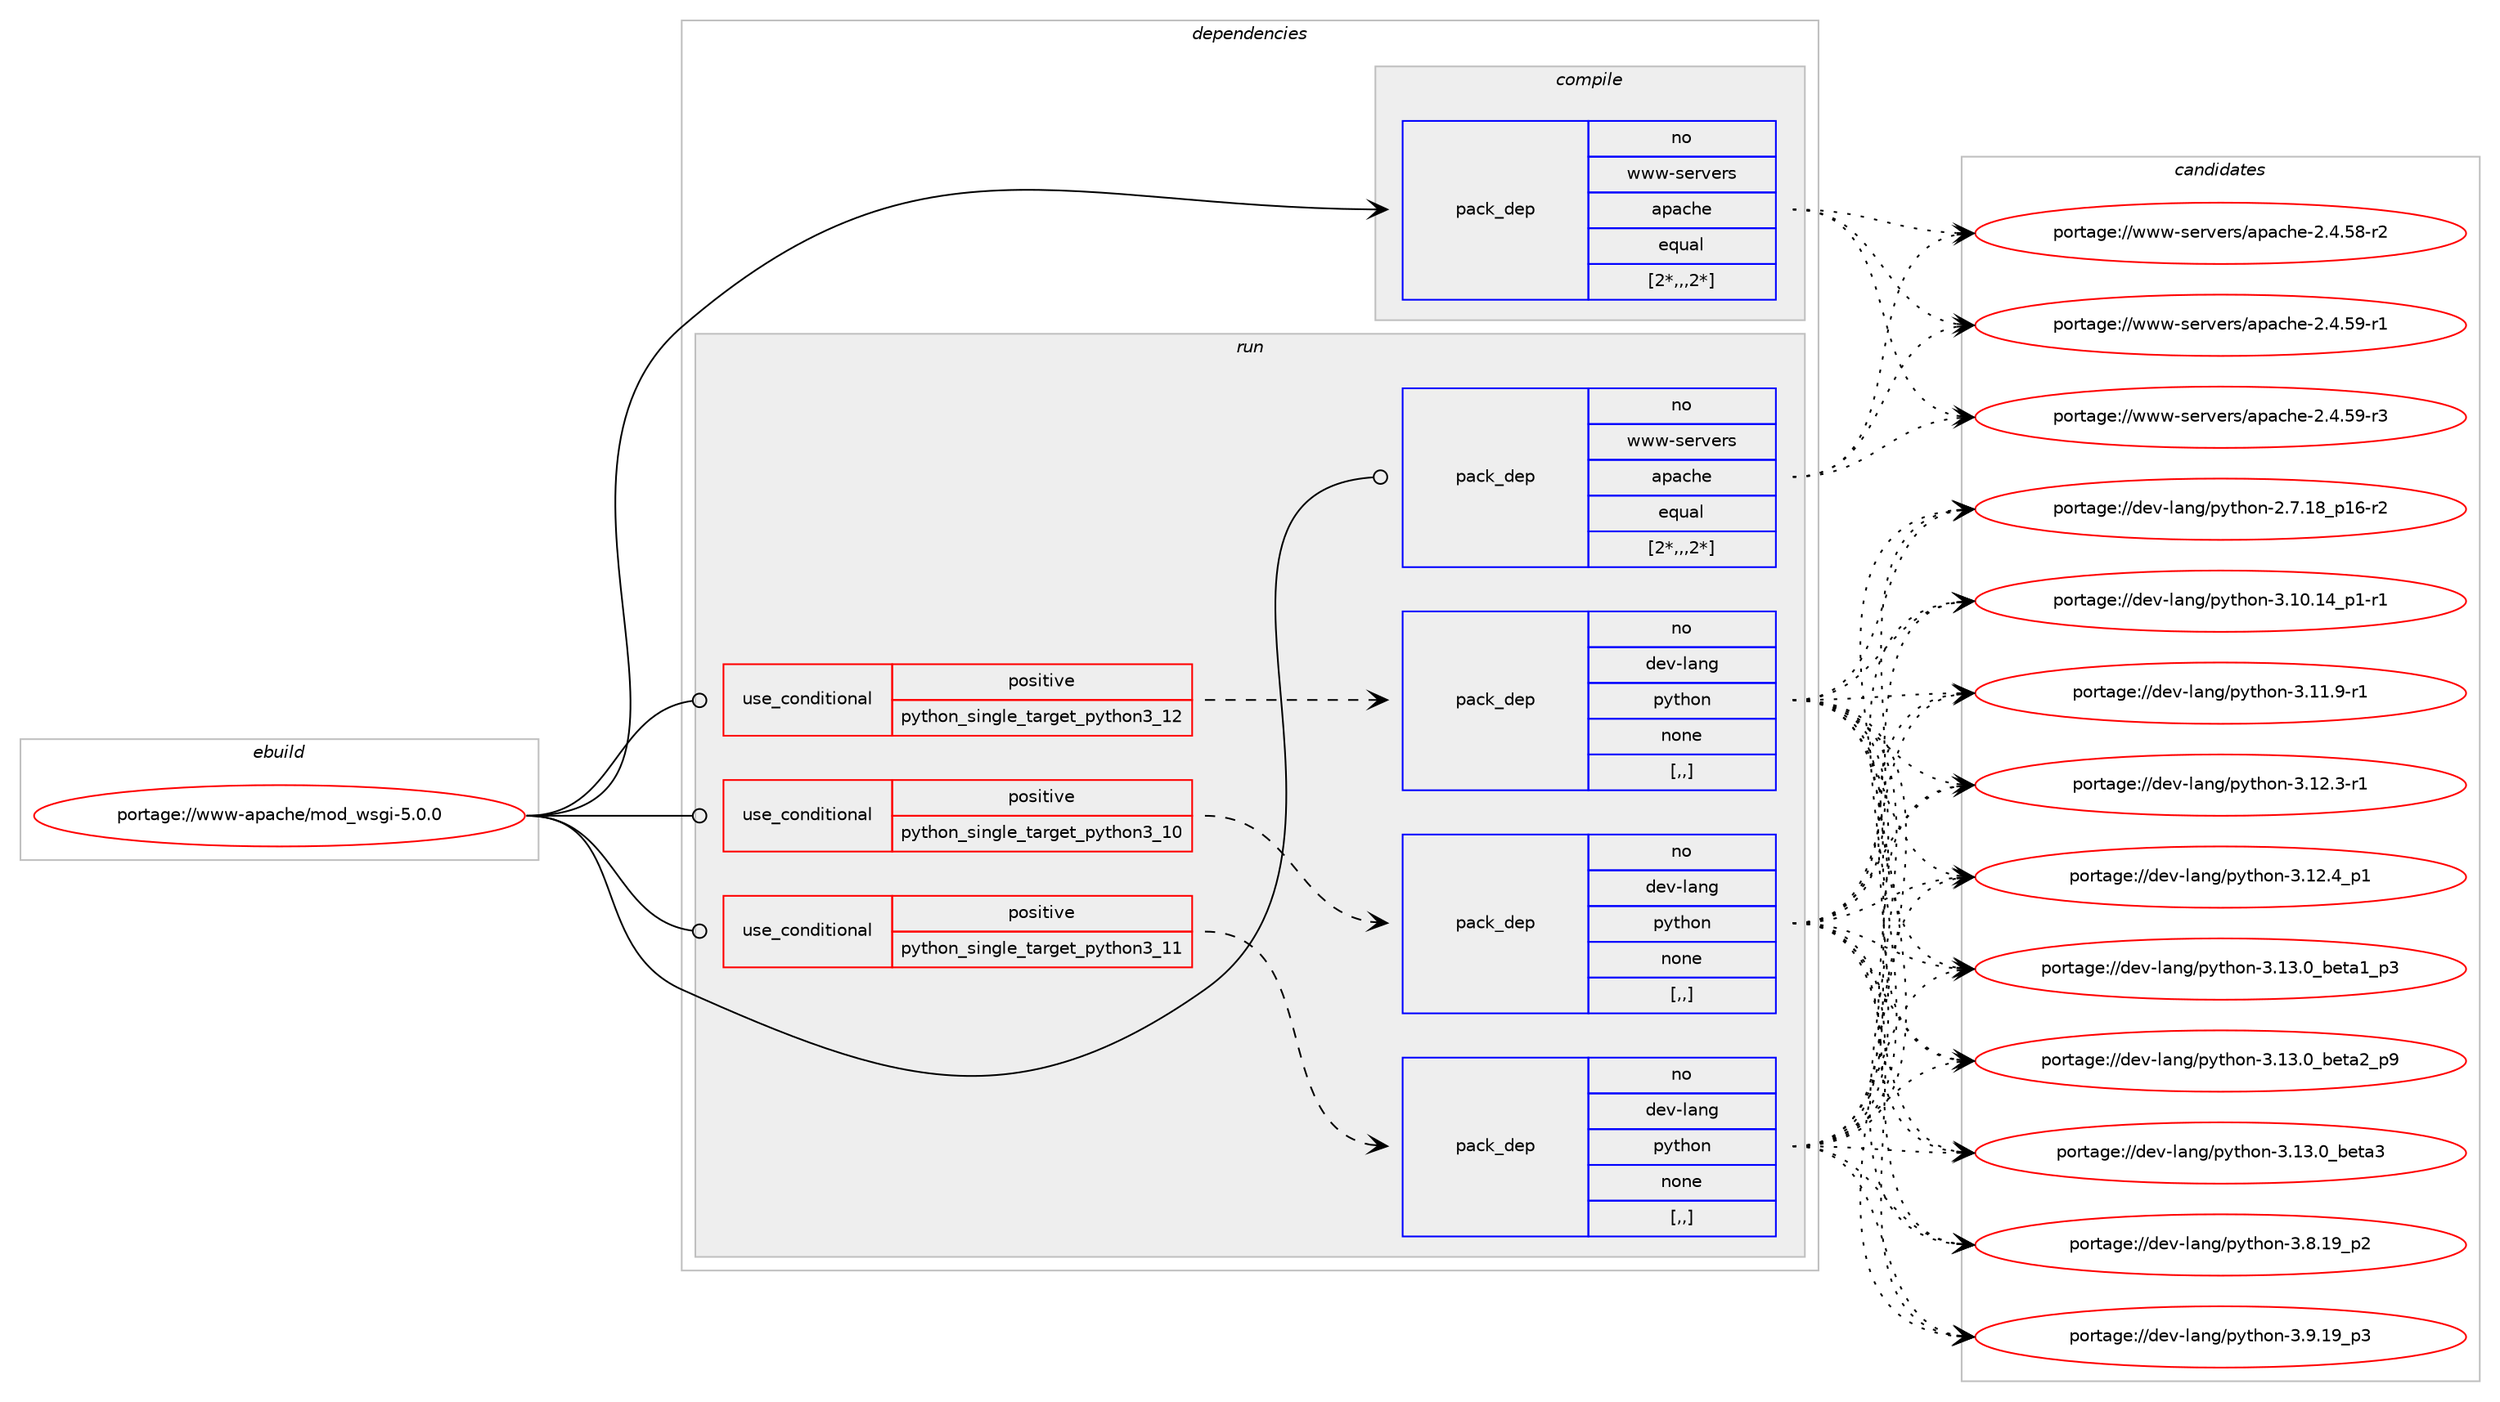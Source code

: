 digraph prolog {

# *************
# Graph options
# *************

newrank=true;
concentrate=true;
compound=true;
graph [rankdir=LR,fontname=Helvetica,fontsize=10,ranksep=1.5];#, ranksep=2.5, nodesep=0.2];
edge  [arrowhead=vee];
node  [fontname=Helvetica,fontsize=10];

# **********
# The ebuild
# **********

subgraph cluster_leftcol {
color=gray;
rank=same;
label=<<i>ebuild</i>>;
id [label="portage://www-apache/mod_wsgi-5.0.0", color=red, width=4, href="../www-apache/mod_wsgi-5.0.0.svg"];
}

# ****************
# The dependencies
# ****************

subgraph cluster_midcol {
color=gray;
label=<<i>dependencies</i>>;
subgraph cluster_compile {
fillcolor="#eeeeee";
style=filled;
label=<<i>compile</i>>;
subgraph pack316609 {
dependency435739 [label=<<TABLE BORDER="0" CELLBORDER="1" CELLSPACING="0" CELLPADDING="4" WIDTH="220"><TR><TD ROWSPAN="6" CELLPADDING="30">pack_dep</TD></TR><TR><TD WIDTH="110">no</TD></TR><TR><TD>www-servers</TD></TR><TR><TD>apache</TD></TR><TR><TD>equal</TD></TR><TR><TD>[2*,,,2*]</TD></TR></TABLE>>, shape=none, color=blue];
}
id:e -> dependency435739:w [weight=20,style="solid",arrowhead="vee"];
}
subgraph cluster_compileandrun {
fillcolor="#eeeeee";
style=filled;
label=<<i>compile and run</i>>;
}
subgraph cluster_run {
fillcolor="#eeeeee";
style=filled;
label=<<i>run</i>>;
subgraph cond115961 {
dependency435740 [label=<<TABLE BORDER="0" CELLBORDER="1" CELLSPACING="0" CELLPADDING="4"><TR><TD ROWSPAN="3" CELLPADDING="10">use_conditional</TD></TR><TR><TD>positive</TD></TR><TR><TD>python_single_target_python3_10</TD></TR></TABLE>>, shape=none, color=red];
subgraph pack316610 {
dependency435741 [label=<<TABLE BORDER="0" CELLBORDER="1" CELLSPACING="0" CELLPADDING="4" WIDTH="220"><TR><TD ROWSPAN="6" CELLPADDING="30">pack_dep</TD></TR><TR><TD WIDTH="110">no</TD></TR><TR><TD>dev-lang</TD></TR><TR><TD>python</TD></TR><TR><TD>none</TD></TR><TR><TD>[,,]</TD></TR></TABLE>>, shape=none, color=blue];
}
dependency435740:e -> dependency435741:w [weight=20,style="dashed",arrowhead="vee"];
}
id:e -> dependency435740:w [weight=20,style="solid",arrowhead="odot"];
subgraph cond115962 {
dependency435742 [label=<<TABLE BORDER="0" CELLBORDER="1" CELLSPACING="0" CELLPADDING="4"><TR><TD ROWSPAN="3" CELLPADDING="10">use_conditional</TD></TR><TR><TD>positive</TD></TR><TR><TD>python_single_target_python3_11</TD></TR></TABLE>>, shape=none, color=red];
subgraph pack316611 {
dependency435743 [label=<<TABLE BORDER="0" CELLBORDER="1" CELLSPACING="0" CELLPADDING="4" WIDTH="220"><TR><TD ROWSPAN="6" CELLPADDING="30">pack_dep</TD></TR><TR><TD WIDTH="110">no</TD></TR><TR><TD>dev-lang</TD></TR><TR><TD>python</TD></TR><TR><TD>none</TD></TR><TR><TD>[,,]</TD></TR></TABLE>>, shape=none, color=blue];
}
dependency435742:e -> dependency435743:w [weight=20,style="dashed",arrowhead="vee"];
}
id:e -> dependency435742:w [weight=20,style="solid",arrowhead="odot"];
subgraph cond115963 {
dependency435744 [label=<<TABLE BORDER="0" CELLBORDER="1" CELLSPACING="0" CELLPADDING="4"><TR><TD ROWSPAN="3" CELLPADDING="10">use_conditional</TD></TR><TR><TD>positive</TD></TR><TR><TD>python_single_target_python3_12</TD></TR></TABLE>>, shape=none, color=red];
subgraph pack316612 {
dependency435745 [label=<<TABLE BORDER="0" CELLBORDER="1" CELLSPACING="0" CELLPADDING="4" WIDTH="220"><TR><TD ROWSPAN="6" CELLPADDING="30">pack_dep</TD></TR><TR><TD WIDTH="110">no</TD></TR><TR><TD>dev-lang</TD></TR><TR><TD>python</TD></TR><TR><TD>none</TD></TR><TR><TD>[,,]</TD></TR></TABLE>>, shape=none, color=blue];
}
dependency435744:e -> dependency435745:w [weight=20,style="dashed",arrowhead="vee"];
}
id:e -> dependency435744:w [weight=20,style="solid",arrowhead="odot"];
subgraph pack316613 {
dependency435746 [label=<<TABLE BORDER="0" CELLBORDER="1" CELLSPACING="0" CELLPADDING="4" WIDTH="220"><TR><TD ROWSPAN="6" CELLPADDING="30">pack_dep</TD></TR><TR><TD WIDTH="110">no</TD></TR><TR><TD>www-servers</TD></TR><TR><TD>apache</TD></TR><TR><TD>equal</TD></TR><TR><TD>[2*,,,2*]</TD></TR></TABLE>>, shape=none, color=blue];
}
id:e -> dependency435746:w [weight=20,style="solid",arrowhead="odot"];
}
}

# **************
# The candidates
# **************

subgraph cluster_choices {
rank=same;
color=gray;
label=<<i>candidates</i>>;

subgraph choice316609 {
color=black;
nodesep=1;
choice1191191194511510111411810111411547971129799104101455046524653564511450 [label="portage://www-servers/apache-2.4.58-r2", color=red, width=4,href="../www-servers/apache-2.4.58-r2.svg"];
choice1191191194511510111411810111411547971129799104101455046524653574511449 [label="portage://www-servers/apache-2.4.59-r1", color=red, width=4,href="../www-servers/apache-2.4.59-r1.svg"];
choice1191191194511510111411810111411547971129799104101455046524653574511451 [label="portage://www-servers/apache-2.4.59-r3", color=red, width=4,href="../www-servers/apache-2.4.59-r3.svg"];
dependency435739:e -> choice1191191194511510111411810111411547971129799104101455046524653564511450:w [style=dotted,weight="100"];
dependency435739:e -> choice1191191194511510111411810111411547971129799104101455046524653574511449:w [style=dotted,weight="100"];
dependency435739:e -> choice1191191194511510111411810111411547971129799104101455046524653574511451:w [style=dotted,weight="100"];
}
subgraph choice316610 {
color=black;
nodesep=1;
choice100101118451089711010347112121116104111110455046554649569511249544511450 [label="portage://dev-lang/python-2.7.18_p16-r2", color=red, width=4,href="../dev-lang/python-2.7.18_p16-r2.svg"];
choice100101118451089711010347112121116104111110455146494846495295112494511449 [label="portage://dev-lang/python-3.10.14_p1-r1", color=red, width=4,href="../dev-lang/python-3.10.14_p1-r1.svg"];
choice100101118451089711010347112121116104111110455146494946574511449 [label="portage://dev-lang/python-3.11.9-r1", color=red, width=4,href="../dev-lang/python-3.11.9-r1.svg"];
choice100101118451089711010347112121116104111110455146495046514511449 [label="portage://dev-lang/python-3.12.3-r1", color=red, width=4,href="../dev-lang/python-3.12.3-r1.svg"];
choice100101118451089711010347112121116104111110455146495046529511249 [label="portage://dev-lang/python-3.12.4_p1", color=red, width=4,href="../dev-lang/python-3.12.4_p1.svg"];
choice10010111845108971101034711212111610411111045514649514648959810111697499511251 [label="portage://dev-lang/python-3.13.0_beta1_p3", color=red, width=4,href="../dev-lang/python-3.13.0_beta1_p3.svg"];
choice10010111845108971101034711212111610411111045514649514648959810111697509511257 [label="portage://dev-lang/python-3.13.0_beta2_p9", color=red, width=4,href="../dev-lang/python-3.13.0_beta2_p9.svg"];
choice1001011184510897110103471121211161041111104551464951464895981011169751 [label="portage://dev-lang/python-3.13.0_beta3", color=red, width=4,href="../dev-lang/python-3.13.0_beta3.svg"];
choice100101118451089711010347112121116104111110455146564649579511250 [label="portage://dev-lang/python-3.8.19_p2", color=red, width=4,href="../dev-lang/python-3.8.19_p2.svg"];
choice100101118451089711010347112121116104111110455146574649579511251 [label="portage://dev-lang/python-3.9.19_p3", color=red, width=4,href="../dev-lang/python-3.9.19_p3.svg"];
dependency435741:e -> choice100101118451089711010347112121116104111110455046554649569511249544511450:w [style=dotted,weight="100"];
dependency435741:e -> choice100101118451089711010347112121116104111110455146494846495295112494511449:w [style=dotted,weight="100"];
dependency435741:e -> choice100101118451089711010347112121116104111110455146494946574511449:w [style=dotted,weight="100"];
dependency435741:e -> choice100101118451089711010347112121116104111110455146495046514511449:w [style=dotted,weight="100"];
dependency435741:e -> choice100101118451089711010347112121116104111110455146495046529511249:w [style=dotted,weight="100"];
dependency435741:e -> choice10010111845108971101034711212111610411111045514649514648959810111697499511251:w [style=dotted,weight="100"];
dependency435741:e -> choice10010111845108971101034711212111610411111045514649514648959810111697509511257:w [style=dotted,weight="100"];
dependency435741:e -> choice1001011184510897110103471121211161041111104551464951464895981011169751:w [style=dotted,weight="100"];
dependency435741:e -> choice100101118451089711010347112121116104111110455146564649579511250:w [style=dotted,weight="100"];
dependency435741:e -> choice100101118451089711010347112121116104111110455146574649579511251:w [style=dotted,weight="100"];
}
subgraph choice316611 {
color=black;
nodesep=1;
choice100101118451089711010347112121116104111110455046554649569511249544511450 [label="portage://dev-lang/python-2.7.18_p16-r2", color=red, width=4,href="../dev-lang/python-2.7.18_p16-r2.svg"];
choice100101118451089711010347112121116104111110455146494846495295112494511449 [label="portage://dev-lang/python-3.10.14_p1-r1", color=red, width=4,href="../dev-lang/python-3.10.14_p1-r1.svg"];
choice100101118451089711010347112121116104111110455146494946574511449 [label="portage://dev-lang/python-3.11.9-r1", color=red, width=4,href="../dev-lang/python-3.11.9-r1.svg"];
choice100101118451089711010347112121116104111110455146495046514511449 [label="portage://dev-lang/python-3.12.3-r1", color=red, width=4,href="../dev-lang/python-3.12.3-r1.svg"];
choice100101118451089711010347112121116104111110455146495046529511249 [label="portage://dev-lang/python-3.12.4_p1", color=red, width=4,href="../dev-lang/python-3.12.4_p1.svg"];
choice10010111845108971101034711212111610411111045514649514648959810111697499511251 [label="portage://dev-lang/python-3.13.0_beta1_p3", color=red, width=4,href="../dev-lang/python-3.13.0_beta1_p3.svg"];
choice10010111845108971101034711212111610411111045514649514648959810111697509511257 [label="portage://dev-lang/python-3.13.0_beta2_p9", color=red, width=4,href="../dev-lang/python-3.13.0_beta2_p9.svg"];
choice1001011184510897110103471121211161041111104551464951464895981011169751 [label="portage://dev-lang/python-3.13.0_beta3", color=red, width=4,href="../dev-lang/python-3.13.0_beta3.svg"];
choice100101118451089711010347112121116104111110455146564649579511250 [label="portage://dev-lang/python-3.8.19_p2", color=red, width=4,href="../dev-lang/python-3.8.19_p2.svg"];
choice100101118451089711010347112121116104111110455146574649579511251 [label="portage://dev-lang/python-3.9.19_p3", color=red, width=4,href="../dev-lang/python-3.9.19_p3.svg"];
dependency435743:e -> choice100101118451089711010347112121116104111110455046554649569511249544511450:w [style=dotted,weight="100"];
dependency435743:e -> choice100101118451089711010347112121116104111110455146494846495295112494511449:w [style=dotted,weight="100"];
dependency435743:e -> choice100101118451089711010347112121116104111110455146494946574511449:w [style=dotted,weight="100"];
dependency435743:e -> choice100101118451089711010347112121116104111110455146495046514511449:w [style=dotted,weight="100"];
dependency435743:e -> choice100101118451089711010347112121116104111110455146495046529511249:w [style=dotted,weight="100"];
dependency435743:e -> choice10010111845108971101034711212111610411111045514649514648959810111697499511251:w [style=dotted,weight="100"];
dependency435743:e -> choice10010111845108971101034711212111610411111045514649514648959810111697509511257:w [style=dotted,weight="100"];
dependency435743:e -> choice1001011184510897110103471121211161041111104551464951464895981011169751:w [style=dotted,weight="100"];
dependency435743:e -> choice100101118451089711010347112121116104111110455146564649579511250:w [style=dotted,weight="100"];
dependency435743:e -> choice100101118451089711010347112121116104111110455146574649579511251:w [style=dotted,weight="100"];
}
subgraph choice316612 {
color=black;
nodesep=1;
choice100101118451089711010347112121116104111110455046554649569511249544511450 [label="portage://dev-lang/python-2.7.18_p16-r2", color=red, width=4,href="../dev-lang/python-2.7.18_p16-r2.svg"];
choice100101118451089711010347112121116104111110455146494846495295112494511449 [label="portage://dev-lang/python-3.10.14_p1-r1", color=red, width=4,href="../dev-lang/python-3.10.14_p1-r1.svg"];
choice100101118451089711010347112121116104111110455146494946574511449 [label="portage://dev-lang/python-3.11.9-r1", color=red, width=4,href="../dev-lang/python-3.11.9-r1.svg"];
choice100101118451089711010347112121116104111110455146495046514511449 [label="portage://dev-lang/python-3.12.3-r1", color=red, width=4,href="../dev-lang/python-3.12.3-r1.svg"];
choice100101118451089711010347112121116104111110455146495046529511249 [label="portage://dev-lang/python-3.12.4_p1", color=red, width=4,href="../dev-lang/python-3.12.4_p1.svg"];
choice10010111845108971101034711212111610411111045514649514648959810111697499511251 [label="portage://dev-lang/python-3.13.0_beta1_p3", color=red, width=4,href="../dev-lang/python-3.13.0_beta1_p3.svg"];
choice10010111845108971101034711212111610411111045514649514648959810111697509511257 [label="portage://dev-lang/python-3.13.0_beta2_p9", color=red, width=4,href="../dev-lang/python-3.13.0_beta2_p9.svg"];
choice1001011184510897110103471121211161041111104551464951464895981011169751 [label="portage://dev-lang/python-3.13.0_beta3", color=red, width=4,href="../dev-lang/python-3.13.0_beta3.svg"];
choice100101118451089711010347112121116104111110455146564649579511250 [label="portage://dev-lang/python-3.8.19_p2", color=red, width=4,href="../dev-lang/python-3.8.19_p2.svg"];
choice100101118451089711010347112121116104111110455146574649579511251 [label="portage://dev-lang/python-3.9.19_p3", color=red, width=4,href="../dev-lang/python-3.9.19_p3.svg"];
dependency435745:e -> choice100101118451089711010347112121116104111110455046554649569511249544511450:w [style=dotted,weight="100"];
dependency435745:e -> choice100101118451089711010347112121116104111110455146494846495295112494511449:w [style=dotted,weight="100"];
dependency435745:e -> choice100101118451089711010347112121116104111110455146494946574511449:w [style=dotted,weight="100"];
dependency435745:e -> choice100101118451089711010347112121116104111110455146495046514511449:w [style=dotted,weight="100"];
dependency435745:e -> choice100101118451089711010347112121116104111110455146495046529511249:w [style=dotted,weight="100"];
dependency435745:e -> choice10010111845108971101034711212111610411111045514649514648959810111697499511251:w [style=dotted,weight="100"];
dependency435745:e -> choice10010111845108971101034711212111610411111045514649514648959810111697509511257:w [style=dotted,weight="100"];
dependency435745:e -> choice1001011184510897110103471121211161041111104551464951464895981011169751:w [style=dotted,weight="100"];
dependency435745:e -> choice100101118451089711010347112121116104111110455146564649579511250:w [style=dotted,weight="100"];
dependency435745:e -> choice100101118451089711010347112121116104111110455146574649579511251:w [style=dotted,weight="100"];
}
subgraph choice316613 {
color=black;
nodesep=1;
choice1191191194511510111411810111411547971129799104101455046524653564511450 [label="portage://www-servers/apache-2.4.58-r2", color=red, width=4,href="../www-servers/apache-2.4.58-r2.svg"];
choice1191191194511510111411810111411547971129799104101455046524653574511449 [label="portage://www-servers/apache-2.4.59-r1", color=red, width=4,href="../www-servers/apache-2.4.59-r1.svg"];
choice1191191194511510111411810111411547971129799104101455046524653574511451 [label="portage://www-servers/apache-2.4.59-r3", color=red, width=4,href="../www-servers/apache-2.4.59-r3.svg"];
dependency435746:e -> choice1191191194511510111411810111411547971129799104101455046524653564511450:w [style=dotted,weight="100"];
dependency435746:e -> choice1191191194511510111411810111411547971129799104101455046524653574511449:w [style=dotted,weight="100"];
dependency435746:e -> choice1191191194511510111411810111411547971129799104101455046524653574511451:w [style=dotted,weight="100"];
}
}

}
